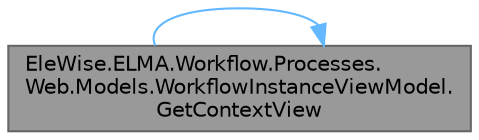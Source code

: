 digraph "EleWise.ELMA.Workflow.Processes.Web.Models.WorkflowInstanceViewModel.GetContextView"
{
 // LATEX_PDF_SIZE
  bgcolor="transparent";
  edge [fontname=Helvetica,fontsize=10,labelfontname=Helvetica,labelfontsize=10];
  node [fontname=Helvetica,fontsize=10,shape=box,height=0.2,width=0.4];
  rankdir="LR";
  Node1 [id="Node000001",label="EleWise.ELMA.Workflow.Processes.\lWeb.Models.WorkflowInstanceViewModel.\lGetContextView",height=0.2,width=0.4,color="gray40", fillcolor="grey60", style="filled", fontcolor="black",tooltip="Получить представление для отображения/редактирования контекста"];
  Node1 -> Node1 [id="edge1_Node000001_Node000001",color="steelblue1",style="solid",tooltip=" "];
}
